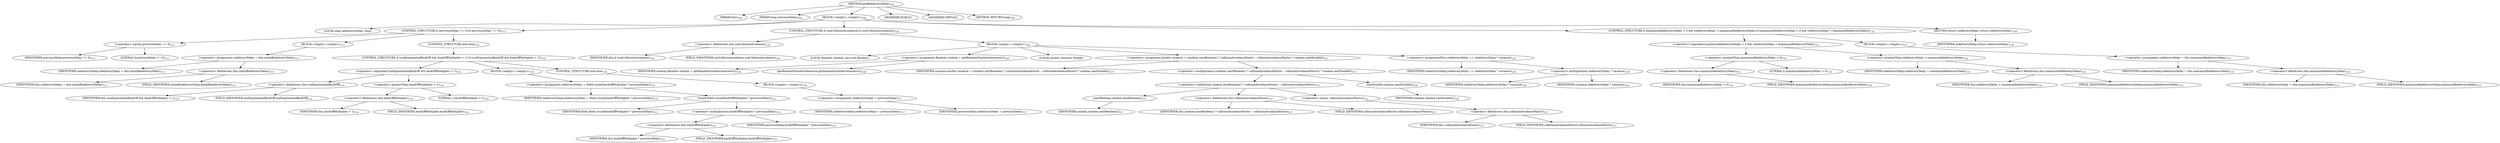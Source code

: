 digraph "getRedeliveryDelay" {  
"252" [label = <(METHOD,getRedeliveryDelay)<SUB>109</SUB>> ]
"253" [label = <(PARAM,this)<SUB>109</SUB>> ]
"254" [label = <(PARAM,long previousDelay)<SUB>109</SUB>> ]
"255" [label = <(BLOCK,&lt;empty&gt;,&lt;empty&gt;)<SUB>109</SUB>> ]
"256" [label = <(LOCAL,long redeliveryDelay: long)> ]
"257" [label = <(CONTROL_STRUCTURE,if (previousDelay == 0),if (previousDelay == 0))<SUB>112</SUB>> ]
"258" [label = <(&lt;operator&gt;.equals,previousDelay == 0)<SUB>112</SUB>> ]
"259" [label = <(IDENTIFIER,previousDelay,previousDelay == 0)<SUB>112</SUB>> ]
"260" [label = <(LITERAL,0,previousDelay == 0)<SUB>112</SUB>> ]
"261" [label = <(BLOCK,&lt;empty&gt;,&lt;empty&gt;)<SUB>112</SUB>> ]
"262" [label = <(&lt;operator&gt;.assignment,redeliveryDelay = this.initialRedeliveryDelay)<SUB>113</SUB>> ]
"263" [label = <(IDENTIFIER,redeliveryDelay,redeliveryDelay = this.initialRedeliveryDelay)<SUB>113</SUB>> ]
"264" [label = <(&lt;operator&gt;.fieldAccess,this.initialRedeliveryDelay)<SUB>113</SUB>> ]
"265" [label = <(IDENTIFIER,this,redeliveryDelay = this.initialRedeliveryDelay)<SUB>113</SUB>> ]
"266" [label = <(FIELD_IDENTIFIER,initialRedeliveryDelay,initialRedeliveryDelay)<SUB>113</SUB>> ]
"267" [label = <(CONTROL_STRUCTURE,else,else)<SUB>114</SUB>> ]
"268" [label = <(CONTROL_STRUCTURE,if (useExponentialBackOff &amp;&amp; backOffMultiplier &gt; 1),if (useExponentialBackOff &amp;&amp; backOffMultiplier &gt; 1))<SUB>114</SUB>> ]
"269" [label = <(&lt;operator&gt;.logicalAnd,useExponentialBackOff &amp;&amp; backOffMultiplier &gt; 1)<SUB>114</SUB>> ]
"270" [label = <(&lt;operator&gt;.fieldAccess,this.useExponentialBackOff)<SUB>114</SUB>> ]
"271" [label = <(IDENTIFIER,this,useExponentialBackOff &amp;&amp; backOffMultiplier &gt; 1)<SUB>114</SUB>> ]
"272" [label = <(FIELD_IDENTIFIER,useExponentialBackOff,useExponentialBackOff)<SUB>114</SUB>> ]
"273" [label = <(&lt;operator&gt;.greaterThan,backOffMultiplier &gt; 1)<SUB>114</SUB>> ]
"274" [label = <(&lt;operator&gt;.fieldAccess,this.backOffMultiplier)<SUB>114</SUB>> ]
"275" [label = <(IDENTIFIER,this,backOffMultiplier &gt; 1)<SUB>114</SUB>> ]
"276" [label = <(FIELD_IDENTIFIER,backOffMultiplier,backOffMultiplier)<SUB>114</SUB>> ]
"277" [label = <(LITERAL,1,backOffMultiplier &gt; 1)<SUB>114</SUB>> ]
"278" [label = <(BLOCK,&lt;empty&gt;,&lt;empty&gt;)<SUB>114</SUB>> ]
"279" [label = <(&lt;operator&gt;.assignment,redeliveryDelay = Math.round(backOffMultiplier * previousDelay))<SUB>115</SUB>> ]
"280" [label = <(IDENTIFIER,redeliveryDelay,redeliveryDelay = Math.round(backOffMultiplier * previousDelay))<SUB>115</SUB>> ]
"281" [label = <(round,Math.round(backOffMultiplier * previousDelay))<SUB>115</SUB>> ]
"282" [label = <(IDENTIFIER,Math,Math.round(backOffMultiplier * previousDelay))<SUB>115</SUB>> ]
"283" [label = <(&lt;operator&gt;.multiplication,backOffMultiplier * previousDelay)<SUB>115</SUB>> ]
"284" [label = <(&lt;operator&gt;.fieldAccess,this.backOffMultiplier)<SUB>115</SUB>> ]
"285" [label = <(IDENTIFIER,this,backOffMultiplier * previousDelay)<SUB>115</SUB>> ]
"286" [label = <(FIELD_IDENTIFIER,backOffMultiplier,backOffMultiplier)<SUB>115</SUB>> ]
"287" [label = <(IDENTIFIER,previousDelay,backOffMultiplier * previousDelay)<SUB>115</SUB>> ]
"288" [label = <(CONTROL_STRUCTURE,else,else)<SUB>116</SUB>> ]
"289" [label = <(BLOCK,&lt;empty&gt;,&lt;empty&gt;)<SUB>116</SUB>> ]
"290" [label = <(&lt;operator&gt;.assignment,redeliveryDelay = previousDelay)<SUB>117</SUB>> ]
"291" [label = <(IDENTIFIER,redeliveryDelay,redeliveryDelay = previousDelay)<SUB>117</SUB>> ]
"292" [label = <(IDENTIFIER,previousDelay,redeliveryDelay = previousDelay)<SUB>117</SUB>> ]
"293" [label = <(CONTROL_STRUCTURE,if (useCollisionAvoidance),if (useCollisionAvoidance))<SUB>120</SUB>> ]
"294" [label = <(&lt;operator&gt;.fieldAccess,this.useCollisionAvoidance)<SUB>120</SUB>> ]
"295" [label = <(IDENTIFIER,this,if (useCollisionAvoidance))<SUB>120</SUB>> ]
"296" [label = <(FIELD_IDENTIFIER,useCollisionAvoidance,useCollisionAvoidance)<SUB>120</SUB>> ]
"297" [label = <(BLOCK,&lt;empty&gt;,&lt;empty&gt;)<SUB>120</SUB>> ]
"298" [label = <(LOCAL,Random random: java.util.Random)> ]
"299" [label = <(&lt;operator&gt;.assignment,Random random = getRandomNumberGenerator())<SUB>126</SUB>> ]
"300" [label = <(IDENTIFIER,random,Random random = getRandomNumberGenerator())<SUB>126</SUB>> ]
"301" [label = <(getRandomNumberGenerator,getRandomNumberGenerator())<SUB>126</SUB>> ]
"302" [label = <(LOCAL,double variance: double)> ]
"303" [label = <(&lt;operator&gt;.assignment,double variance = (random.nextBoolean() ? collisionAvoidanceFactor : -collisionAvoidanceFactor) * random.nextDouble())<SUB>127</SUB>> ]
"304" [label = <(IDENTIFIER,variance,double variance = (random.nextBoolean() ? collisionAvoidanceFactor : -collisionAvoidanceFactor) * random.nextDouble())<SUB>127</SUB>> ]
"305" [label = <(&lt;operator&gt;.multiplication,(random.nextBoolean() ? collisionAvoidanceFactor : -collisionAvoidanceFactor) * random.nextDouble())<SUB>127</SUB>> ]
"306" [label = <(&lt;operator&gt;.conditional,random.nextBoolean() ? collisionAvoidanceFactor : -collisionAvoidanceFactor)<SUB>127</SUB>> ]
"307" [label = <(nextBoolean,random.nextBoolean())<SUB>127</SUB>> ]
"308" [label = <(IDENTIFIER,random,random.nextBoolean())<SUB>127</SUB>> ]
"309" [label = <(&lt;operator&gt;.fieldAccess,this.collisionAvoidanceFactor)<SUB>127</SUB>> ]
"310" [label = <(IDENTIFIER,this,random.nextBoolean() ? collisionAvoidanceFactor : -collisionAvoidanceFactor)<SUB>127</SUB>> ]
"311" [label = <(FIELD_IDENTIFIER,collisionAvoidanceFactor,collisionAvoidanceFactor)<SUB>127</SUB>> ]
"312" [label = <(&lt;operator&gt;.minus,-collisionAvoidanceFactor)<SUB>127</SUB>> ]
"313" [label = <(&lt;operator&gt;.fieldAccess,this.collisionAvoidanceFactor)<SUB>127</SUB>> ]
"314" [label = <(IDENTIFIER,this,-collisionAvoidanceFactor)<SUB>127</SUB>> ]
"315" [label = <(FIELD_IDENTIFIER,collisionAvoidanceFactor,collisionAvoidanceFactor)<SUB>127</SUB>> ]
"316" [label = <(nextDouble,random.nextDouble())<SUB>128</SUB>> ]
"317" [label = <(IDENTIFIER,random,random.nextDouble())<SUB>128</SUB>> ]
"318" [label = <(&lt;operator&gt;.assignmentPlus,redeliveryDelay += redeliveryDelay * variance)<SUB>129</SUB>> ]
"319" [label = <(IDENTIFIER,redeliveryDelay,redeliveryDelay += redeliveryDelay * variance)<SUB>129</SUB>> ]
"320" [label = <(&lt;operator&gt;.multiplication,redeliveryDelay * variance)<SUB>129</SUB>> ]
"321" [label = <(IDENTIFIER,redeliveryDelay,redeliveryDelay * variance)<SUB>129</SUB>> ]
"322" [label = <(IDENTIFIER,variance,redeliveryDelay * variance)<SUB>129</SUB>> ]
"323" [label = <(CONTROL_STRUCTURE,if (maximumRedeliveryDelay &gt; 0 &amp;&amp; redeliveryDelay &gt; maximumRedeliveryDelay),if (maximumRedeliveryDelay &gt; 0 &amp;&amp; redeliveryDelay &gt; maximumRedeliveryDelay))<SUB>132</SUB>> ]
"324" [label = <(&lt;operator&gt;.logicalAnd,maximumRedeliveryDelay &gt; 0 &amp;&amp; redeliveryDelay &gt; maximumRedeliveryDelay)<SUB>132</SUB>> ]
"325" [label = <(&lt;operator&gt;.greaterThan,maximumRedeliveryDelay &gt; 0)<SUB>132</SUB>> ]
"326" [label = <(&lt;operator&gt;.fieldAccess,this.maximumRedeliveryDelay)<SUB>132</SUB>> ]
"327" [label = <(IDENTIFIER,this,maximumRedeliveryDelay &gt; 0)<SUB>132</SUB>> ]
"328" [label = <(FIELD_IDENTIFIER,maximumRedeliveryDelay,maximumRedeliveryDelay)<SUB>132</SUB>> ]
"329" [label = <(LITERAL,0,maximumRedeliveryDelay &gt; 0)<SUB>132</SUB>> ]
"330" [label = <(&lt;operator&gt;.greaterThan,redeliveryDelay &gt; maximumRedeliveryDelay)<SUB>132</SUB>> ]
"331" [label = <(IDENTIFIER,redeliveryDelay,redeliveryDelay &gt; maximumRedeliveryDelay)<SUB>132</SUB>> ]
"332" [label = <(&lt;operator&gt;.fieldAccess,this.maximumRedeliveryDelay)<SUB>132</SUB>> ]
"333" [label = <(IDENTIFIER,this,redeliveryDelay &gt; maximumRedeliveryDelay)<SUB>132</SUB>> ]
"334" [label = <(FIELD_IDENTIFIER,maximumRedeliveryDelay,maximumRedeliveryDelay)<SUB>132</SUB>> ]
"335" [label = <(BLOCK,&lt;empty&gt;,&lt;empty&gt;)<SUB>132</SUB>> ]
"336" [label = <(&lt;operator&gt;.assignment,redeliveryDelay = this.maximumRedeliveryDelay)<SUB>133</SUB>> ]
"337" [label = <(IDENTIFIER,redeliveryDelay,redeliveryDelay = this.maximumRedeliveryDelay)<SUB>133</SUB>> ]
"338" [label = <(&lt;operator&gt;.fieldAccess,this.maximumRedeliveryDelay)<SUB>133</SUB>> ]
"339" [label = <(IDENTIFIER,this,redeliveryDelay = this.maximumRedeliveryDelay)<SUB>133</SUB>> ]
"340" [label = <(FIELD_IDENTIFIER,maximumRedeliveryDelay,maximumRedeliveryDelay)<SUB>133</SUB>> ]
"341" [label = <(RETURN,return redeliveryDelay;,return redeliveryDelay;)<SUB>136</SUB>> ]
"342" [label = <(IDENTIFIER,redeliveryDelay,return redeliveryDelay;)<SUB>136</SUB>> ]
"343" [label = <(MODIFIER,PUBLIC)> ]
"344" [label = <(MODIFIER,VIRTUAL)> ]
"345" [label = <(METHOD_RETURN,long)<SUB>109</SUB>> ]
  "252" -> "253" 
  "252" -> "254" 
  "252" -> "255" 
  "252" -> "343" 
  "252" -> "344" 
  "252" -> "345" 
  "255" -> "256" 
  "255" -> "257" 
  "255" -> "293" 
  "255" -> "323" 
  "255" -> "341" 
  "257" -> "258" 
  "257" -> "261" 
  "257" -> "267" 
  "258" -> "259" 
  "258" -> "260" 
  "261" -> "262" 
  "262" -> "263" 
  "262" -> "264" 
  "264" -> "265" 
  "264" -> "266" 
  "267" -> "268" 
  "268" -> "269" 
  "268" -> "278" 
  "268" -> "288" 
  "269" -> "270" 
  "269" -> "273" 
  "270" -> "271" 
  "270" -> "272" 
  "273" -> "274" 
  "273" -> "277" 
  "274" -> "275" 
  "274" -> "276" 
  "278" -> "279" 
  "279" -> "280" 
  "279" -> "281" 
  "281" -> "282" 
  "281" -> "283" 
  "283" -> "284" 
  "283" -> "287" 
  "284" -> "285" 
  "284" -> "286" 
  "288" -> "289" 
  "289" -> "290" 
  "290" -> "291" 
  "290" -> "292" 
  "293" -> "294" 
  "293" -> "297" 
  "294" -> "295" 
  "294" -> "296" 
  "297" -> "298" 
  "297" -> "299" 
  "297" -> "302" 
  "297" -> "303" 
  "297" -> "318" 
  "299" -> "300" 
  "299" -> "301" 
  "303" -> "304" 
  "303" -> "305" 
  "305" -> "306" 
  "305" -> "316" 
  "306" -> "307" 
  "306" -> "309" 
  "306" -> "312" 
  "307" -> "308" 
  "309" -> "310" 
  "309" -> "311" 
  "312" -> "313" 
  "313" -> "314" 
  "313" -> "315" 
  "316" -> "317" 
  "318" -> "319" 
  "318" -> "320" 
  "320" -> "321" 
  "320" -> "322" 
  "323" -> "324" 
  "323" -> "335" 
  "324" -> "325" 
  "324" -> "330" 
  "325" -> "326" 
  "325" -> "329" 
  "326" -> "327" 
  "326" -> "328" 
  "330" -> "331" 
  "330" -> "332" 
  "332" -> "333" 
  "332" -> "334" 
  "335" -> "336" 
  "336" -> "337" 
  "336" -> "338" 
  "338" -> "339" 
  "338" -> "340" 
  "341" -> "342" 
}
